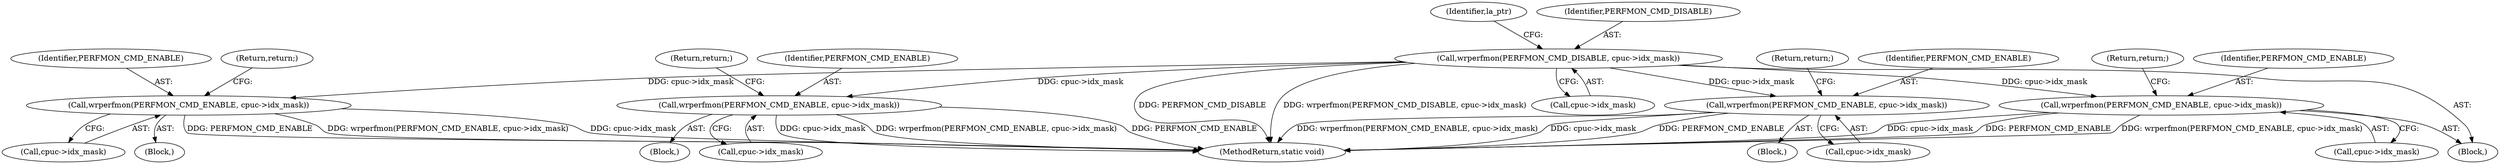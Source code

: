 digraph "0_linux_a8b0ca17b80e92faab46ee7179ba9e99ccb61233@pointer" {
"1000124" [label="(Call,wrperfmon(PERFMON_CMD_DISABLE, cpuc->idx_mask))"];
"1000142" [label="(Call,wrperfmon(PERFMON_CMD_ENABLE, cpuc->idx_mask))"];
"1000184" [label="(Call,wrperfmon(PERFMON_CMD_ENABLE, cpuc->idx_mask))"];
"1000207" [label="(Call,wrperfmon(PERFMON_CMD_ENABLE, cpuc->idx_mask))"];
"1000256" [label="(Call,wrperfmon(PERFMON_CMD_ENABLE, cpuc->idx_mask))"];
"1000142" [label="(Call,wrperfmon(PERFMON_CMD_ENABLE, cpuc->idx_mask))"];
"1000183" [label="(Block,)"];
"1000207" [label="(Call,wrperfmon(PERFMON_CMD_ENABLE, cpuc->idx_mask))"];
"1000208" [label="(Identifier,PERFMON_CMD_ENABLE)"];
"1000212" [label="(Return,return;)"];
"1000258" [label="(Call,cpuc->idx_mask)"];
"1000132" [label="(Identifier,la_ptr)"];
"1000125" [label="(Identifier,PERFMON_CMD_DISABLE)"];
"1000262" [label="(MethodReturn,static void)"];
"1000201" [label="(Block,)"];
"1000143" [label="(Identifier,PERFMON_CMD_ENABLE)"];
"1000256" [label="(Call,wrperfmon(PERFMON_CMD_ENABLE, cpuc->idx_mask))"];
"1000144" [label="(Call,cpuc->idx_mask)"];
"1000189" [label="(Return,return;)"];
"1000126" [label="(Call,cpuc->idx_mask)"];
"1000147" [label="(Return,return;)"];
"1000186" [label="(Call,cpuc->idx_mask)"];
"1000185" [label="(Identifier,PERFMON_CMD_ENABLE)"];
"1000124" [label="(Call,wrperfmon(PERFMON_CMD_DISABLE, cpuc->idx_mask))"];
"1000136" [label="(Block,)"];
"1000209" [label="(Call,cpuc->idx_mask)"];
"1000184" [label="(Call,wrperfmon(PERFMON_CMD_ENABLE, cpuc->idx_mask))"];
"1000109" [label="(Block,)"];
"1000261" [label="(Return,return;)"];
"1000257" [label="(Identifier,PERFMON_CMD_ENABLE)"];
"1000124" -> "1000109"  [label="AST: "];
"1000124" -> "1000126"  [label="CFG: "];
"1000125" -> "1000124"  [label="AST: "];
"1000126" -> "1000124"  [label="AST: "];
"1000132" -> "1000124"  [label="CFG: "];
"1000124" -> "1000262"  [label="DDG: PERFMON_CMD_DISABLE"];
"1000124" -> "1000262"  [label="DDG: wrperfmon(PERFMON_CMD_DISABLE, cpuc->idx_mask)"];
"1000124" -> "1000142"  [label="DDG: cpuc->idx_mask"];
"1000124" -> "1000184"  [label="DDG: cpuc->idx_mask"];
"1000124" -> "1000207"  [label="DDG: cpuc->idx_mask"];
"1000124" -> "1000256"  [label="DDG: cpuc->idx_mask"];
"1000142" -> "1000136"  [label="AST: "];
"1000142" -> "1000144"  [label="CFG: "];
"1000143" -> "1000142"  [label="AST: "];
"1000144" -> "1000142"  [label="AST: "];
"1000147" -> "1000142"  [label="CFG: "];
"1000142" -> "1000262"  [label="DDG: wrperfmon(PERFMON_CMD_ENABLE, cpuc->idx_mask)"];
"1000142" -> "1000262"  [label="DDG: cpuc->idx_mask"];
"1000142" -> "1000262"  [label="DDG: PERFMON_CMD_ENABLE"];
"1000184" -> "1000183"  [label="AST: "];
"1000184" -> "1000186"  [label="CFG: "];
"1000185" -> "1000184"  [label="AST: "];
"1000186" -> "1000184"  [label="AST: "];
"1000189" -> "1000184"  [label="CFG: "];
"1000184" -> "1000262"  [label="DDG: PERFMON_CMD_ENABLE"];
"1000184" -> "1000262"  [label="DDG: cpuc->idx_mask"];
"1000184" -> "1000262"  [label="DDG: wrperfmon(PERFMON_CMD_ENABLE, cpuc->idx_mask)"];
"1000207" -> "1000201"  [label="AST: "];
"1000207" -> "1000209"  [label="CFG: "];
"1000208" -> "1000207"  [label="AST: "];
"1000209" -> "1000207"  [label="AST: "];
"1000212" -> "1000207"  [label="CFG: "];
"1000207" -> "1000262"  [label="DDG: wrperfmon(PERFMON_CMD_ENABLE, cpuc->idx_mask)"];
"1000207" -> "1000262"  [label="DDG: cpuc->idx_mask"];
"1000207" -> "1000262"  [label="DDG: PERFMON_CMD_ENABLE"];
"1000256" -> "1000109"  [label="AST: "];
"1000256" -> "1000258"  [label="CFG: "];
"1000257" -> "1000256"  [label="AST: "];
"1000258" -> "1000256"  [label="AST: "];
"1000261" -> "1000256"  [label="CFG: "];
"1000256" -> "1000262"  [label="DDG: cpuc->idx_mask"];
"1000256" -> "1000262"  [label="DDG: PERFMON_CMD_ENABLE"];
"1000256" -> "1000262"  [label="DDG: wrperfmon(PERFMON_CMD_ENABLE, cpuc->idx_mask)"];
}
